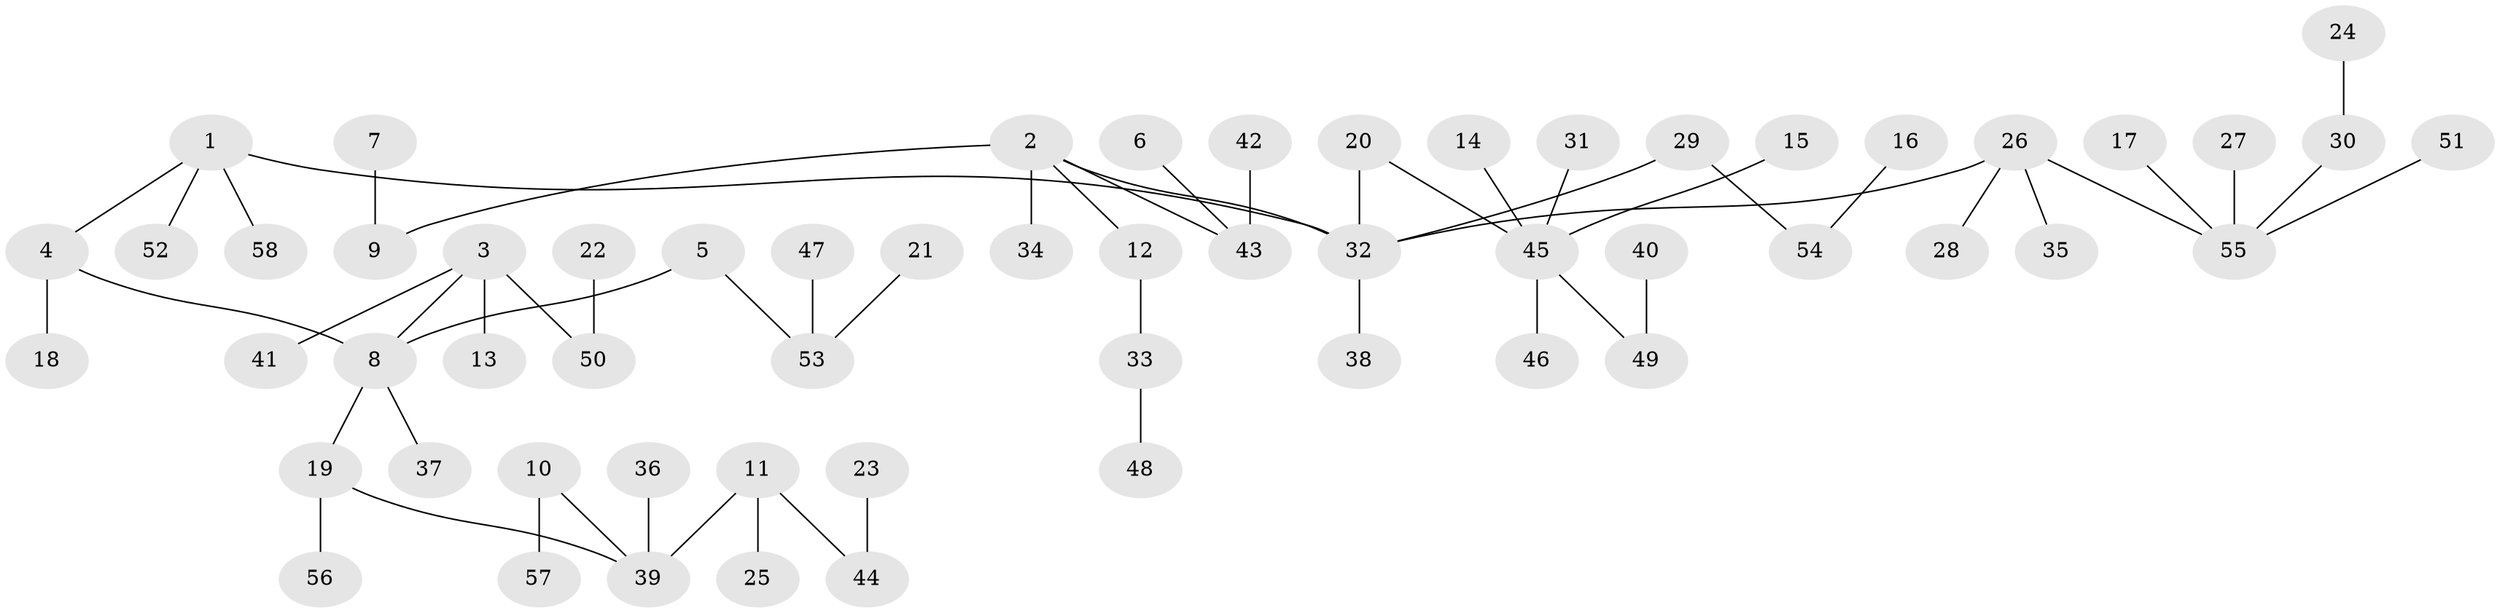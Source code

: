 // original degree distribution, {4: 0.06993006993006994, 7: 0.013986013986013986, 6: 0.013986013986013986, 3: 0.13986013986013987, 1: 0.4825174825174825, 5: 0.006993006993006993, 2: 0.26573426573426573, 8: 0.006993006993006993}
// Generated by graph-tools (version 1.1) at 2025/37/03/04/25 23:37:25]
// undirected, 58 vertices, 57 edges
graph export_dot {
  node [color=gray90,style=filled];
  1;
  2;
  3;
  4;
  5;
  6;
  7;
  8;
  9;
  10;
  11;
  12;
  13;
  14;
  15;
  16;
  17;
  18;
  19;
  20;
  21;
  22;
  23;
  24;
  25;
  26;
  27;
  28;
  29;
  30;
  31;
  32;
  33;
  34;
  35;
  36;
  37;
  38;
  39;
  40;
  41;
  42;
  43;
  44;
  45;
  46;
  47;
  48;
  49;
  50;
  51;
  52;
  53;
  54;
  55;
  56;
  57;
  58;
  1 -- 4 [weight=1.0];
  1 -- 32 [weight=1.0];
  1 -- 52 [weight=1.0];
  1 -- 58 [weight=1.0];
  2 -- 9 [weight=1.0];
  2 -- 12 [weight=1.0];
  2 -- 32 [weight=1.0];
  2 -- 34 [weight=1.0];
  2 -- 43 [weight=1.0];
  3 -- 8 [weight=1.0];
  3 -- 13 [weight=1.0];
  3 -- 41 [weight=1.0];
  3 -- 50 [weight=1.0];
  4 -- 8 [weight=1.0];
  4 -- 18 [weight=1.0];
  5 -- 8 [weight=1.0];
  5 -- 53 [weight=1.0];
  6 -- 43 [weight=1.0];
  7 -- 9 [weight=1.0];
  8 -- 19 [weight=1.0];
  8 -- 37 [weight=1.0];
  10 -- 39 [weight=1.0];
  10 -- 57 [weight=1.0];
  11 -- 25 [weight=1.0];
  11 -- 39 [weight=1.0];
  11 -- 44 [weight=1.0];
  12 -- 33 [weight=1.0];
  14 -- 45 [weight=1.0];
  15 -- 45 [weight=1.0];
  16 -- 54 [weight=1.0];
  17 -- 55 [weight=1.0];
  19 -- 39 [weight=1.0];
  19 -- 56 [weight=1.0];
  20 -- 32 [weight=1.0];
  20 -- 45 [weight=1.0];
  21 -- 53 [weight=1.0];
  22 -- 50 [weight=1.0];
  23 -- 44 [weight=1.0];
  24 -- 30 [weight=1.0];
  26 -- 28 [weight=1.0];
  26 -- 32 [weight=1.0];
  26 -- 35 [weight=1.0];
  26 -- 55 [weight=1.0];
  27 -- 55 [weight=1.0];
  29 -- 32 [weight=1.0];
  29 -- 54 [weight=1.0];
  30 -- 55 [weight=1.0];
  31 -- 45 [weight=1.0];
  32 -- 38 [weight=1.0];
  33 -- 48 [weight=1.0];
  36 -- 39 [weight=1.0];
  40 -- 49 [weight=1.0];
  42 -- 43 [weight=1.0];
  45 -- 46 [weight=1.0];
  45 -- 49 [weight=1.0];
  47 -- 53 [weight=1.0];
  51 -- 55 [weight=1.0];
}
